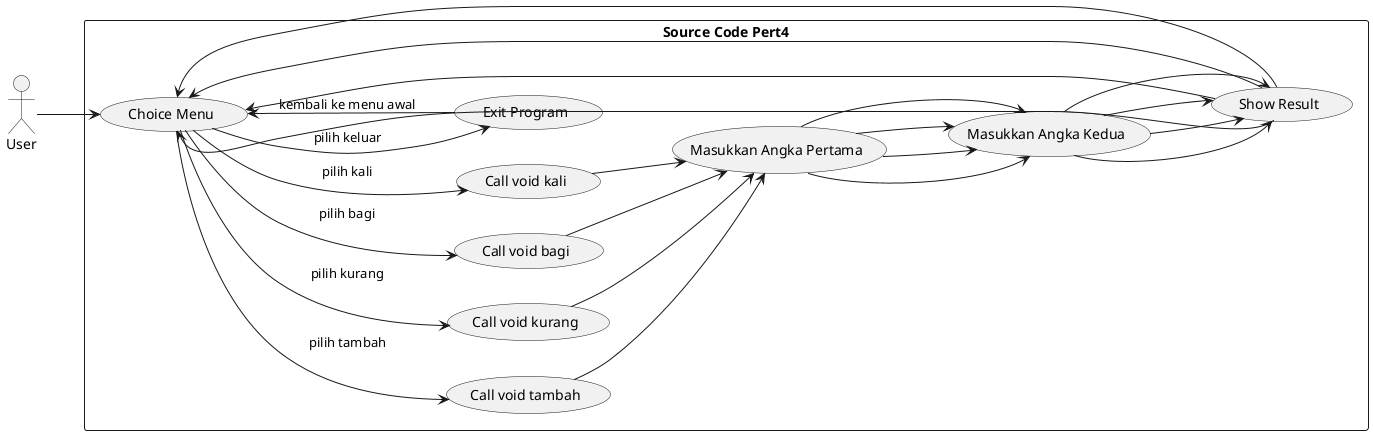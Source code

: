 @startuml 
left to right direction

actor User as "User"

rectangle "Source Code Pert4" {
    usecase "Choice Menu" as menu
    usecase "Masukkan Angka Pertama" as input1
    usecase "Masukkan Angka Kedua" as input2
    usecase "Call void tambah" as tambah
    usecase "Call void kurang" as kurang
    usecase "Call void bagi" as bagi
    usecase "Call void kali" as kali
    usecase "Show Result" as hasil
    usecase "Exit Program" as exit
}

User --> menu

menu --> tambah : pilih tambah
tambah --> input1
input1 --> input2
input2 --> hasil
hasil --> menu

menu --> kurang : pilih kurang
kurang --> input1
input1 --> input2
input2 --> hasil
hasil --> menu

menu --> bagi : pilih bagi
bagi --> input1
input1 --> input2
input2 --> hasil
hasil --> menu

menu --> kali : pilih kali
kali --> input1
input1 --> input2
input2 --> hasil
hasil --> menu

menu --> exit : pilih keluar
exit --> menu : kembali ke menu awal

@enduml

